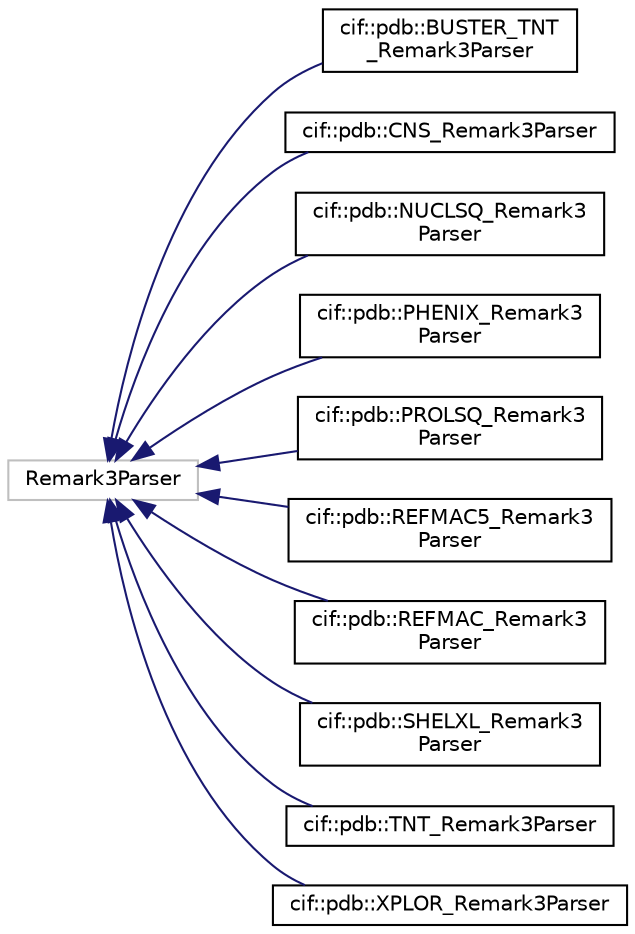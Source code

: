 digraph "Graphical Class Hierarchy"
{
  edge [fontname="Helvetica",fontsize="10",labelfontname="Helvetica",labelfontsize="10"];
  node [fontname="Helvetica",fontsize="10",shape=record];
  rankdir="LR";
  Node635 [label="Remark3Parser",height=0.2,width=0.4,color="grey75", fillcolor="white", style="filled"];
  Node635 -> Node0 [dir="back",color="midnightblue",fontsize="10",style="solid",fontname="Helvetica"];
  Node0 [label="cif::pdb::BUSTER_TNT\l_Remark3Parser",height=0.2,width=0.4,color="black", fillcolor="white", style="filled",URL="$classcif_1_1pdb_1_1BUSTER__TNT__Remark3Parser.html"];
  Node635 -> Node637 [dir="back",color="midnightblue",fontsize="10",style="solid",fontname="Helvetica"];
  Node637 [label="cif::pdb::CNS_Remark3Parser",height=0.2,width=0.4,color="black", fillcolor="white", style="filled",URL="$classcif_1_1pdb_1_1CNS__Remark3Parser.html"];
  Node635 -> Node638 [dir="back",color="midnightblue",fontsize="10",style="solid",fontname="Helvetica"];
  Node638 [label="cif::pdb::NUCLSQ_Remark3\lParser",height=0.2,width=0.4,color="black", fillcolor="white", style="filled",URL="$classcif_1_1pdb_1_1NUCLSQ__Remark3Parser.html"];
  Node635 -> Node639 [dir="back",color="midnightblue",fontsize="10",style="solid",fontname="Helvetica"];
  Node639 [label="cif::pdb::PHENIX_Remark3\lParser",height=0.2,width=0.4,color="black", fillcolor="white", style="filled",URL="$classcif_1_1pdb_1_1PHENIX__Remark3Parser.html"];
  Node635 -> Node640 [dir="back",color="midnightblue",fontsize="10",style="solid",fontname="Helvetica"];
  Node640 [label="cif::pdb::PROLSQ_Remark3\lParser",height=0.2,width=0.4,color="black", fillcolor="white", style="filled",URL="$classcif_1_1pdb_1_1PROLSQ__Remark3Parser.html"];
  Node635 -> Node641 [dir="back",color="midnightblue",fontsize="10",style="solid",fontname="Helvetica"];
  Node641 [label="cif::pdb::REFMAC5_Remark3\lParser",height=0.2,width=0.4,color="black", fillcolor="white", style="filled",URL="$classcif_1_1pdb_1_1REFMAC5__Remark3Parser.html"];
  Node635 -> Node642 [dir="back",color="midnightblue",fontsize="10",style="solid",fontname="Helvetica"];
  Node642 [label="cif::pdb::REFMAC_Remark3\lParser",height=0.2,width=0.4,color="black", fillcolor="white", style="filled",URL="$classcif_1_1pdb_1_1REFMAC__Remark3Parser.html"];
  Node635 -> Node643 [dir="back",color="midnightblue",fontsize="10",style="solid",fontname="Helvetica"];
  Node643 [label="cif::pdb::SHELXL_Remark3\lParser",height=0.2,width=0.4,color="black", fillcolor="white", style="filled",URL="$classcif_1_1pdb_1_1SHELXL__Remark3Parser.html"];
  Node635 -> Node644 [dir="back",color="midnightblue",fontsize="10",style="solid",fontname="Helvetica"];
  Node644 [label="cif::pdb::TNT_Remark3Parser",height=0.2,width=0.4,color="black", fillcolor="white", style="filled",URL="$classcif_1_1pdb_1_1TNT__Remark3Parser.html"];
  Node635 -> Node645 [dir="back",color="midnightblue",fontsize="10",style="solid",fontname="Helvetica"];
  Node645 [label="cif::pdb::XPLOR_Remark3Parser",height=0.2,width=0.4,color="black", fillcolor="white", style="filled",URL="$classcif_1_1pdb_1_1XPLOR__Remark3Parser.html"];
}
